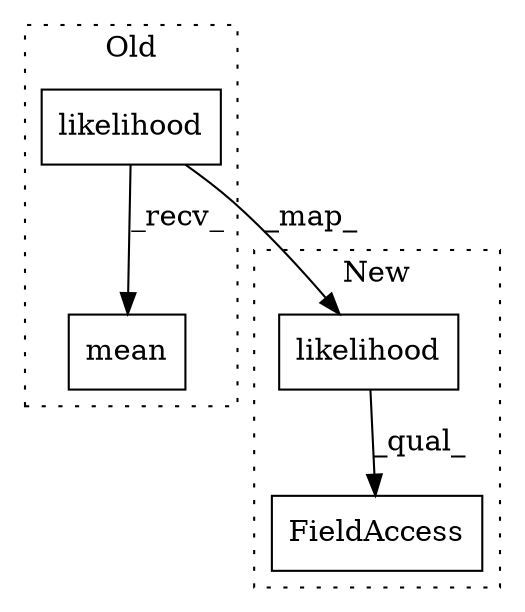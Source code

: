 digraph G {
subgraph cluster0 {
1 [label="likelihood" a="32" s="4764,4788" l="11,1" shape="box"];
4 [label="mean" a="32" s="4790" l="6" shape="box"];
label = "Old";
style="dotted";
}
subgraph cluster1 {
2 [label="likelihood" a="32" s="4869,4893" l="11,1" shape="box"];
3 [label="FieldAccess" a="22" s="4869" l="30" shape="box"];
label = "New";
style="dotted";
}
1 -> 4 [label="_recv_"];
1 -> 2 [label="_map_"];
2 -> 3 [label="_qual_"];
}